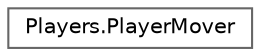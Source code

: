 digraph "Graphical Class Hierarchy"
{
 // LATEX_PDF_SIZE
  bgcolor="transparent";
  edge [fontname=Helvetica,fontsize=10,labelfontname=Helvetica,labelfontsize=10];
  node [fontname=Helvetica,fontsize=10,shape=box,height=0.2,width=0.4];
  rankdir="LR";
  Node0 [id="Node000000",label="Players.PlayerMover",height=0.2,width=0.4,color="grey40", fillcolor="white", style="filled",URL="$classPlayers_1_1PlayerMover.html",tooltip=" "];
}
